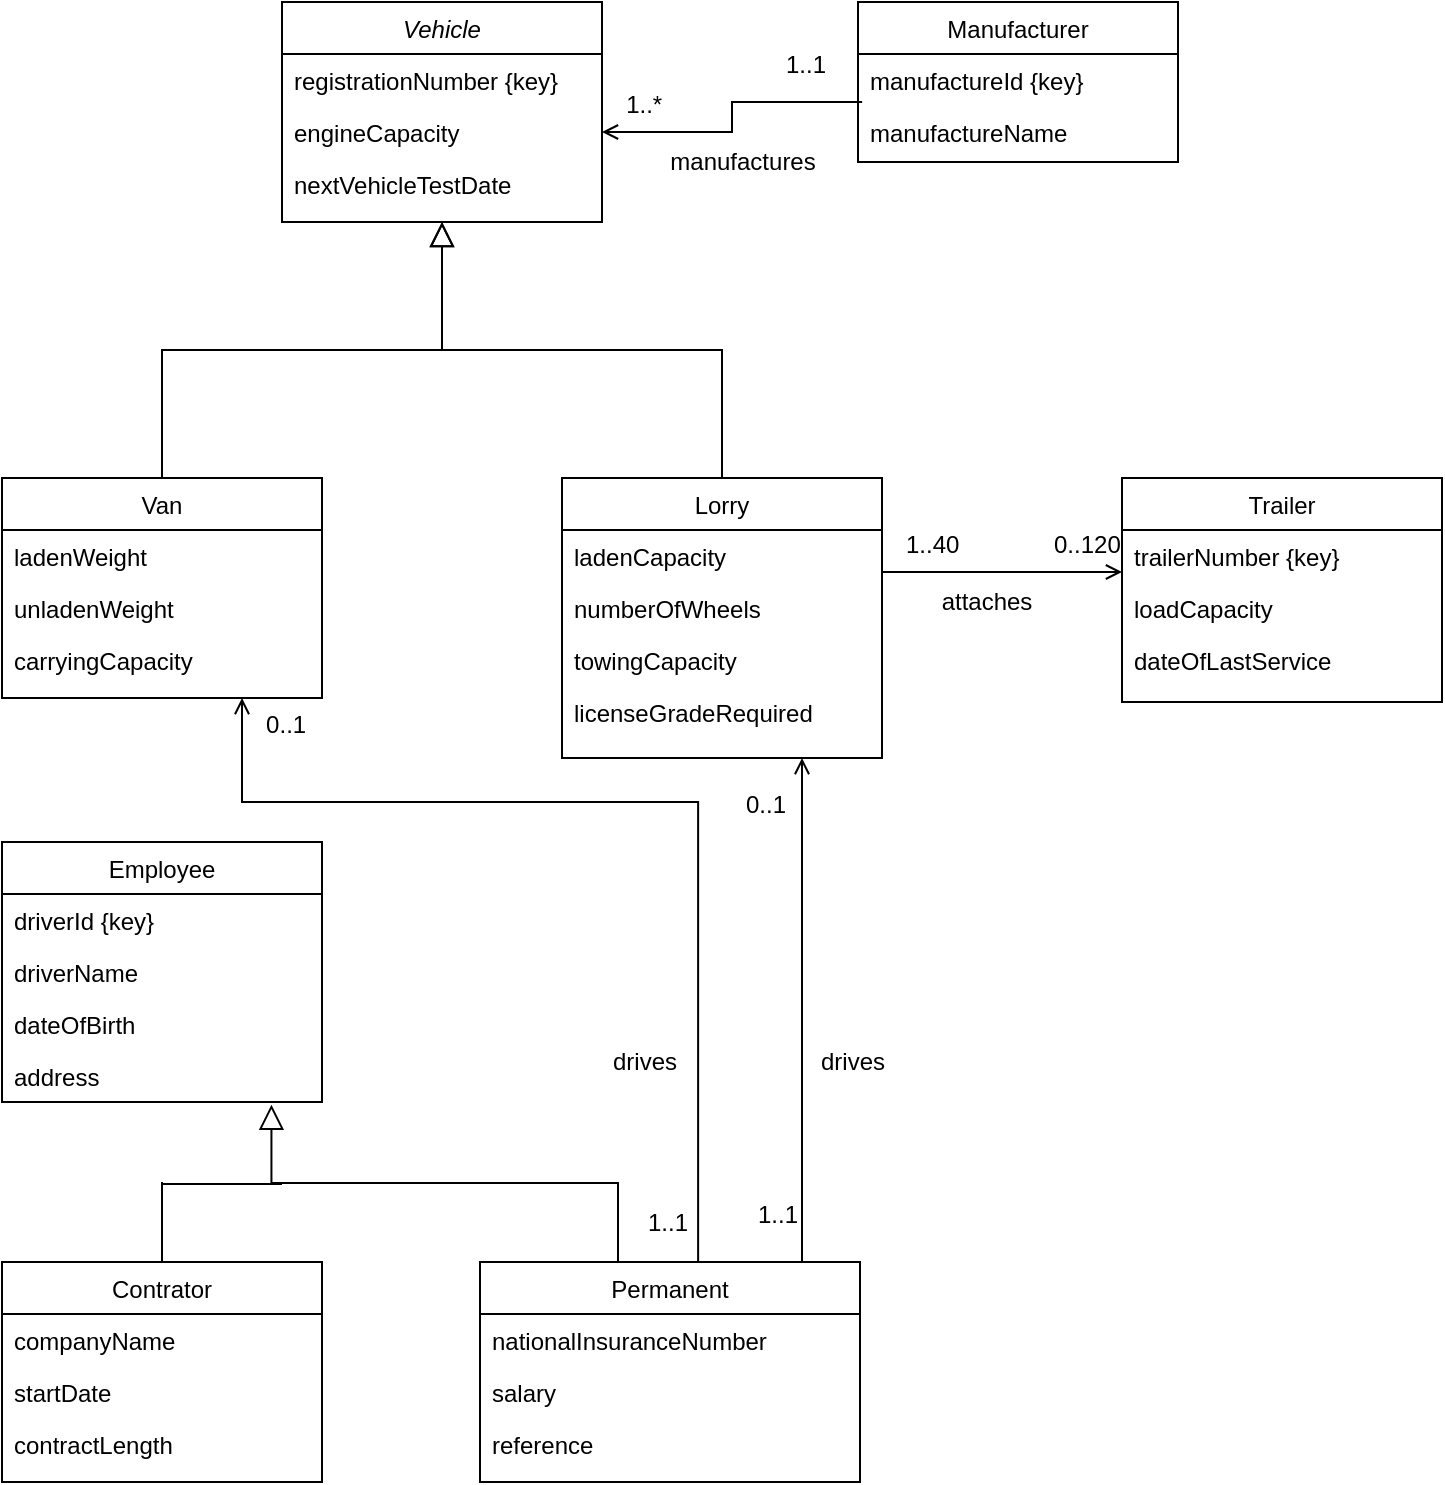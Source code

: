 <mxfile version="14.8.6" type="github"><diagram id="C5RBs43oDa-KdzZeNtuy" name="Page-1"><mxGraphModel dx="1240" dy="683" grid="1" gridSize="10" guides="1" tooltips="1" connect="1" arrows="1" fold="1" page="1" pageScale="1" pageWidth="827" pageHeight="1169" math="0" shadow="0"><root><mxCell id="WIyWlLk6GJQsqaUBKTNV-0"/><mxCell id="WIyWlLk6GJQsqaUBKTNV-1" parent="WIyWlLk6GJQsqaUBKTNV-0"/><mxCell id="zkfFHV4jXpPFQw0GAbJ--0" value="Vehicle" style="swimlane;fontStyle=2;align=center;verticalAlign=top;childLayout=stackLayout;horizontal=1;startSize=26;horizontalStack=0;resizeParent=1;resizeLast=0;collapsible=1;marginBottom=0;rounded=0;shadow=0;strokeWidth=1;" parent="WIyWlLk6GJQsqaUBKTNV-1" vertex="1"><mxGeometry x="220" y="120" width="160" height="110" as="geometry"><mxRectangle x="230" y="140" width="160" height="26" as="alternateBounds"/></mxGeometry></mxCell><mxCell id="zkfFHV4jXpPFQw0GAbJ--1" value="registrationNumber {key}" style="text;align=left;verticalAlign=top;spacingLeft=4;spacingRight=4;overflow=hidden;rotatable=0;points=[[0,0.5],[1,0.5]];portConstraint=eastwest;" parent="zkfFHV4jXpPFQw0GAbJ--0" vertex="1"><mxGeometry y="26" width="160" height="26" as="geometry"/></mxCell><mxCell id="zkfFHV4jXpPFQw0GAbJ--2" value="engineCapacity" style="text;align=left;verticalAlign=top;spacingLeft=4;spacingRight=4;overflow=hidden;rotatable=0;points=[[0,0.5],[1,0.5]];portConstraint=eastwest;rounded=0;shadow=0;html=0;" parent="zkfFHV4jXpPFQw0GAbJ--0" vertex="1"><mxGeometry y="52" width="160" height="26" as="geometry"/></mxCell><mxCell id="zkfFHV4jXpPFQw0GAbJ--3" value="nextVehicleTestDate" style="text;align=left;verticalAlign=top;spacingLeft=4;spacingRight=4;overflow=hidden;rotatable=0;points=[[0,0.5],[1,0.5]];portConstraint=eastwest;rounded=0;shadow=0;html=0;" parent="zkfFHV4jXpPFQw0GAbJ--0" vertex="1"><mxGeometry y="78" width="160" height="26" as="geometry"/></mxCell><mxCell id="zkfFHV4jXpPFQw0GAbJ--6" value="Van" style="swimlane;fontStyle=0;align=center;verticalAlign=top;childLayout=stackLayout;horizontal=1;startSize=26;horizontalStack=0;resizeParent=1;resizeLast=0;collapsible=1;marginBottom=0;rounded=0;shadow=0;strokeWidth=1;" parent="WIyWlLk6GJQsqaUBKTNV-1" vertex="1"><mxGeometry x="80" y="358" width="160" height="110" as="geometry"><mxRectangle x="130" y="380" width="160" height="26" as="alternateBounds"/></mxGeometry></mxCell><mxCell id="zkfFHV4jXpPFQw0GAbJ--7" value="ladenWeight" style="text;align=left;verticalAlign=top;spacingLeft=4;spacingRight=4;overflow=hidden;rotatable=0;points=[[0,0.5],[1,0.5]];portConstraint=eastwest;" parent="zkfFHV4jXpPFQw0GAbJ--6" vertex="1"><mxGeometry y="26" width="160" height="26" as="geometry"/></mxCell><mxCell id="zkfFHV4jXpPFQw0GAbJ--8" value="unladenWeight" style="text;align=left;verticalAlign=top;spacingLeft=4;spacingRight=4;overflow=hidden;rotatable=0;points=[[0,0.5],[1,0.5]];portConstraint=eastwest;rounded=0;shadow=0;html=0;" parent="zkfFHV4jXpPFQw0GAbJ--6" vertex="1"><mxGeometry y="52" width="160" height="26" as="geometry"/></mxCell><mxCell id="zkfFHV4jXpPFQw0GAbJ--11" value="carryingCapacity" style="text;align=left;verticalAlign=top;spacingLeft=4;spacingRight=4;overflow=hidden;rotatable=0;points=[[0,0.5],[1,0.5]];portConstraint=eastwest;" parent="zkfFHV4jXpPFQw0GAbJ--6" vertex="1"><mxGeometry y="78" width="160" height="26" as="geometry"/></mxCell><mxCell id="zkfFHV4jXpPFQw0GAbJ--12" value="" style="endArrow=block;endSize=10;endFill=0;shadow=0;strokeWidth=1;rounded=0;edgeStyle=elbowEdgeStyle;elbow=vertical;" parent="WIyWlLk6GJQsqaUBKTNV-1" source="zkfFHV4jXpPFQw0GAbJ--6" target="zkfFHV4jXpPFQw0GAbJ--0" edge="1"><mxGeometry width="160" relative="1" as="geometry"><mxPoint x="200" y="203" as="sourcePoint"/><mxPoint x="200" y="203" as="targetPoint"/></mxGeometry></mxCell><mxCell id="zkfFHV4jXpPFQw0GAbJ--13" value="Lorry" style="swimlane;fontStyle=0;align=center;verticalAlign=top;childLayout=stackLayout;horizontal=1;startSize=26;horizontalStack=0;resizeParent=1;resizeLast=0;collapsible=1;marginBottom=0;rounded=0;shadow=0;strokeWidth=1;" parent="WIyWlLk6GJQsqaUBKTNV-1" vertex="1"><mxGeometry x="360" y="358" width="160" height="140" as="geometry"><mxRectangle x="340" y="380" width="170" height="26" as="alternateBounds"/></mxGeometry></mxCell><mxCell id="zkfFHV4jXpPFQw0GAbJ--14" value="ladenCapacity" style="text;align=left;verticalAlign=top;spacingLeft=4;spacingRight=4;overflow=hidden;rotatable=0;points=[[0,0.5],[1,0.5]];portConstraint=eastwest;" parent="zkfFHV4jXpPFQw0GAbJ--13" vertex="1"><mxGeometry y="26" width="160" height="26" as="geometry"/></mxCell><mxCell id="ge8qrATMFg-b8TLtEj4g-3" value="numberOfWheels" style="text;align=left;verticalAlign=top;spacingLeft=4;spacingRight=4;overflow=hidden;rotatable=0;points=[[0,0.5],[1,0.5]];portConstraint=eastwest;" vertex="1" parent="zkfFHV4jXpPFQw0GAbJ--13"><mxGeometry y="52" width="160" height="26" as="geometry"/></mxCell><mxCell id="ge8qrATMFg-b8TLtEj4g-5" value="towingCapacity" style="text;align=left;verticalAlign=top;spacingLeft=4;spacingRight=4;overflow=hidden;rotatable=0;points=[[0,0.5],[1,0.5]];portConstraint=eastwest;" vertex="1" parent="zkfFHV4jXpPFQw0GAbJ--13"><mxGeometry y="78" width="160" height="26" as="geometry"/></mxCell><mxCell id="ge8qrATMFg-b8TLtEj4g-4" value="licenseGradeRequired" style="text;align=left;verticalAlign=top;spacingLeft=4;spacingRight=4;overflow=hidden;rotatable=0;points=[[0,0.5],[1,0.5]];portConstraint=eastwest;" vertex="1" parent="zkfFHV4jXpPFQw0GAbJ--13"><mxGeometry y="104" width="160" height="26" as="geometry"/></mxCell><mxCell id="zkfFHV4jXpPFQw0GAbJ--16" value="" style="endArrow=block;endSize=10;endFill=0;shadow=0;strokeWidth=1;rounded=0;edgeStyle=elbowEdgeStyle;elbow=vertical;" parent="WIyWlLk6GJQsqaUBKTNV-1" source="zkfFHV4jXpPFQw0GAbJ--13" target="zkfFHV4jXpPFQw0GAbJ--0" edge="1"><mxGeometry width="160" relative="1" as="geometry"><mxPoint x="210" y="373" as="sourcePoint"/><mxPoint x="310" y="271" as="targetPoint"/></mxGeometry></mxCell><mxCell id="zkfFHV4jXpPFQw0GAbJ--17" value="Manufacturer" style="swimlane;fontStyle=0;align=center;verticalAlign=top;childLayout=stackLayout;horizontal=1;startSize=26;horizontalStack=0;resizeParent=1;resizeLast=0;collapsible=1;marginBottom=0;rounded=0;shadow=0;strokeWidth=1;" parent="WIyWlLk6GJQsqaUBKTNV-1" vertex="1"><mxGeometry x="508" y="120" width="160" height="80" as="geometry"><mxRectangle x="550" y="140" width="160" height="26" as="alternateBounds"/></mxGeometry></mxCell><mxCell id="zkfFHV4jXpPFQw0GAbJ--22" value="manufactureId {key}" style="text;align=left;verticalAlign=top;spacingLeft=4;spacingRight=4;overflow=hidden;rotatable=0;points=[[0,0.5],[1,0.5]];portConstraint=eastwest;rounded=0;shadow=0;html=0;" parent="zkfFHV4jXpPFQw0GAbJ--17" vertex="1"><mxGeometry y="26" width="160" height="26" as="geometry"/></mxCell><mxCell id="zkfFHV4jXpPFQw0GAbJ--18" value="manufactureName" style="text;align=left;verticalAlign=top;spacingLeft=4;spacingRight=4;overflow=hidden;rotatable=0;points=[[0,0.5],[1,0.5]];portConstraint=eastwest;" parent="zkfFHV4jXpPFQw0GAbJ--17" vertex="1"><mxGeometry y="52" width="160" height="26" as="geometry"/></mxCell><mxCell id="zkfFHV4jXpPFQw0GAbJ--26" value="" style="endArrow=open;shadow=0;strokeWidth=1;rounded=0;endFill=1;edgeStyle=elbowEdgeStyle;elbow=vertical;exitX=0.013;exitY=0.923;exitDx=0;exitDy=0;exitPerimeter=0;entryX=1;entryY=0.5;entryDx=0;entryDy=0;" parent="WIyWlLk6GJQsqaUBKTNV-1" source="zkfFHV4jXpPFQw0GAbJ--22" target="zkfFHV4jXpPFQw0GAbJ--2" edge="1"><mxGeometry x="0.5" y="41" relative="1" as="geometry"><mxPoint x="490" y="200" as="sourcePoint"/><mxPoint x="400" y="200" as="targetPoint"/><mxPoint x="-40" y="32" as="offset"/></mxGeometry></mxCell><mxCell id="zkfFHV4jXpPFQw0GAbJ--27" value="1..*" style="resizable=0;align=left;verticalAlign=bottom;labelBackgroundColor=none;fontSize=12;" parent="zkfFHV4jXpPFQw0GAbJ--26" connectable="0" vertex="1"><mxGeometry x="-1" relative="1" as="geometry"><mxPoint x="-120" y="10" as="offset"/></mxGeometry></mxCell><mxCell id="zkfFHV4jXpPFQw0GAbJ--29" value="manufactures" style="text;html=1;resizable=0;points=[];;align=center;verticalAlign=middle;labelBackgroundColor=none;rounded=0;shadow=0;strokeWidth=1;fontSize=12;" parent="zkfFHV4jXpPFQw0GAbJ--26" vertex="1" connectable="0"><mxGeometry x="0.5" y="49" relative="1" as="geometry"><mxPoint x="34" y="-34" as="offset"/></mxGeometry></mxCell><mxCell id="ge8qrATMFg-b8TLtEj4g-12" value="Trailer" style="swimlane;fontStyle=0;align=center;verticalAlign=top;childLayout=stackLayout;horizontal=1;startSize=26;horizontalStack=0;resizeParent=1;resizeLast=0;collapsible=1;marginBottom=0;rounded=0;shadow=0;strokeWidth=1;" vertex="1" parent="WIyWlLk6GJQsqaUBKTNV-1"><mxGeometry x="640" y="358" width="160" height="112" as="geometry"><mxRectangle x="340" y="380" width="170" height="26" as="alternateBounds"/></mxGeometry></mxCell><mxCell id="ge8qrATMFg-b8TLtEj4g-13" value="trailerNumber {key}" style="text;align=left;verticalAlign=top;spacingLeft=4;spacingRight=4;overflow=hidden;rotatable=0;points=[[0,0.5],[1,0.5]];portConstraint=eastwest;" vertex="1" parent="ge8qrATMFg-b8TLtEj4g-12"><mxGeometry y="26" width="160" height="26" as="geometry"/></mxCell><mxCell id="ge8qrATMFg-b8TLtEj4g-14" value="loadCapacity" style="text;align=left;verticalAlign=top;spacingLeft=4;spacingRight=4;overflow=hidden;rotatable=0;points=[[0,0.5],[1,0.5]];portConstraint=eastwest;" vertex="1" parent="ge8qrATMFg-b8TLtEj4g-12"><mxGeometry y="52" width="160" height="26" as="geometry"/></mxCell><mxCell id="ge8qrATMFg-b8TLtEj4g-15" value="dateOfLastService" style="text;align=left;verticalAlign=top;spacingLeft=4;spacingRight=4;overflow=hidden;rotatable=0;points=[[0,0.5],[1,0.5]];portConstraint=eastwest;" vertex="1" parent="ge8qrATMFg-b8TLtEj4g-12"><mxGeometry y="78" width="160" height="22" as="geometry"/></mxCell><mxCell id="ge8qrATMFg-b8TLtEj4g-18" value="Employee" style="swimlane;fontStyle=0;align=center;verticalAlign=top;childLayout=stackLayout;horizontal=1;startSize=26;horizontalStack=0;resizeParent=1;resizeLast=0;collapsible=1;marginBottom=0;rounded=0;shadow=0;strokeWidth=1;" vertex="1" parent="WIyWlLk6GJQsqaUBKTNV-1"><mxGeometry x="80" y="540" width="160" height="130" as="geometry"><mxRectangle x="130" y="380" width="160" height="26" as="alternateBounds"/></mxGeometry></mxCell><mxCell id="ge8qrATMFg-b8TLtEj4g-30" value="driverId {key}" style="text;align=left;verticalAlign=top;spacingLeft=4;spacingRight=4;overflow=hidden;rotatable=0;points=[[0,0.5],[1,0.5]];portConstraint=eastwest;" vertex="1" parent="ge8qrATMFg-b8TLtEj4g-18"><mxGeometry y="26" width="160" height="26" as="geometry"/></mxCell><mxCell id="ge8qrATMFg-b8TLtEj4g-19" value="driverName" style="text;align=left;verticalAlign=top;spacingLeft=4;spacingRight=4;overflow=hidden;rotatable=0;points=[[0,0.5],[1,0.5]];portConstraint=eastwest;" vertex="1" parent="ge8qrATMFg-b8TLtEj4g-18"><mxGeometry y="52" width="160" height="26" as="geometry"/></mxCell><mxCell id="ge8qrATMFg-b8TLtEj4g-20" value="dateOfBirth" style="text;align=left;verticalAlign=top;spacingLeft=4;spacingRight=4;overflow=hidden;rotatable=0;points=[[0,0.5],[1,0.5]];portConstraint=eastwest;rounded=0;shadow=0;html=0;" vertex="1" parent="ge8qrATMFg-b8TLtEj4g-18"><mxGeometry y="78" width="160" height="26" as="geometry"/></mxCell><mxCell id="ge8qrATMFg-b8TLtEj4g-21" value="address" style="text;align=left;verticalAlign=top;spacingLeft=4;spacingRight=4;overflow=hidden;rotatable=0;points=[[0,0.5],[1,0.5]];portConstraint=eastwest;" vertex="1" parent="ge8qrATMFg-b8TLtEj4g-18"><mxGeometry y="104" width="160" height="26" as="geometry"/></mxCell><mxCell id="ge8qrATMFg-b8TLtEj4g-22" value="Contrator" style="swimlane;fontStyle=0;align=center;verticalAlign=top;childLayout=stackLayout;horizontal=1;startSize=26;horizontalStack=0;resizeParent=1;resizeLast=0;collapsible=1;marginBottom=0;rounded=0;shadow=0;strokeWidth=1;" vertex="1" parent="WIyWlLk6GJQsqaUBKTNV-1"><mxGeometry x="80" y="750" width="160" height="110" as="geometry"><mxRectangle x="130" y="380" width="160" height="26" as="alternateBounds"/></mxGeometry></mxCell><mxCell id="ge8qrATMFg-b8TLtEj4g-23" value="companyName" style="text;align=left;verticalAlign=top;spacingLeft=4;spacingRight=4;overflow=hidden;rotatable=0;points=[[0,0.5],[1,0.5]];portConstraint=eastwest;" vertex="1" parent="ge8qrATMFg-b8TLtEj4g-22"><mxGeometry y="26" width="160" height="26" as="geometry"/></mxCell><mxCell id="ge8qrATMFg-b8TLtEj4g-24" value="startDate" style="text;align=left;verticalAlign=top;spacingLeft=4;spacingRight=4;overflow=hidden;rotatable=0;points=[[0,0.5],[1,0.5]];portConstraint=eastwest;rounded=0;shadow=0;html=0;" vertex="1" parent="ge8qrATMFg-b8TLtEj4g-22"><mxGeometry y="52" width="160" height="26" as="geometry"/></mxCell><mxCell id="ge8qrATMFg-b8TLtEj4g-25" value="contractLength" style="text;align=left;verticalAlign=top;spacingLeft=4;spacingRight=4;overflow=hidden;rotatable=0;points=[[0,0.5],[1,0.5]];portConstraint=eastwest;" vertex="1" parent="ge8qrATMFg-b8TLtEj4g-22"><mxGeometry y="78" width="160" height="26" as="geometry"/></mxCell><mxCell id="ge8qrATMFg-b8TLtEj4g-26" value="Permanent" style="swimlane;fontStyle=0;align=center;verticalAlign=top;childLayout=stackLayout;horizontal=1;startSize=26;horizontalStack=0;resizeParent=1;resizeLast=0;collapsible=1;marginBottom=0;rounded=0;shadow=0;strokeWidth=1;" vertex="1" parent="WIyWlLk6GJQsqaUBKTNV-1"><mxGeometry x="319" y="750" width="190" height="110" as="geometry"><mxRectangle x="130" y="380" width="160" height="26" as="alternateBounds"/></mxGeometry></mxCell><mxCell id="ge8qrATMFg-b8TLtEj4g-27" value="nationalInsuranceNumber " style="text;align=left;verticalAlign=top;spacingLeft=4;spacingRight=4;overflow=hidden;rotatable=0;points=[[0,0.5],[1,0.5]];portConstraint=eastwest;" vertex="1" parent="ge8qrATMFg-b8TLtEj4g-26"><mxGeometry y="26" width="190" height="26" as="geometry"/></mxCell><mxCell id="ge8qrATMFg-b8TLtEj4g-28" value="salary" style="text;align=left;verticalAlign=top;spacingLeft=4;spacingRight=4;overflow=hidden;rotatable=0;points=[[0,0.5],[1,0.5]];portConstraint=eastwest;rounded=0;shadow=0;html=0;" vertex="1" parent="ge8qrATMFg-b8TLtEj4g-26"><mxGeometry y="52" width="190" height="26" as="geometry"/></mxCell><mxCell id="ge8qrATMFg-b8TLtEj4g-29" value="reference" style="text;align=left;verticalAlign=top;spacingLeft=4;spacingRight=4;overflow=hidden;rotatable=0;points=[[0,0.5],[1,0.5]];portConstraint=eastwest;" vertex="1" parent="ge8qrATMFg-b8TLtEj4g-26"><mxGeometry y="78" width="190" height="26" as="geometry"/></mxCell><mxCell id="ge8qrATMFg-b8TLtEj4g-32" value="" style="endArrow=block;endSize=10;endFill=0;shadow=0;strokeWidth=1;rounded=0;edgeStyle=elbowEdgeStyle;elbow=vertical;entryX=0.842;entryY=1.051;entryDx=0;entryDy=0;entryPerimeter=0;" edge="1" parent="WIyWlLk6GJQsqaUBKTNV-1" target="ge8qrATMFg-b8TLtEj4g-21"><mxGeometry width="160" relative="1" as="geometry"><mxPoint x="388" y="750" as="sourcePoint"/><mxPoint x="215" y="680" as="targetPoint"/></mxGeometry></mxCell><mxCell id="ge8qrATMFg-b8TLtEj4g-34" value="" style="endArrow=none;html=1;exitX=0.5;exitY=0;exitDx=0;exitDy=0;" edge="1" parent="WIyWlLk6GJQsqaUBKTNV-1" source="ge8qrATMFg-b8TLtEj4g-22"><mxGeometry width="50" height="50" relative="1" as="geometry"><mxPoint x="140" y="710" as="sourcePoint"/><mxPoint x="160" y="710" as="targetPoint"/></mxGeometry></mxCell><mxCell id="ge8qrATMFg-b8TLtEj4g-38" value="" style="endArrow=open;shadow=0;strokeWidth=1;rounded=0;endFill=1;edgeStyle=elbowEdgeStyle;elbow=vertical;entryX=0.75;entryY=1;entryDx=0;entryDy=0;" edge="1" parent="WIyWlLk6GJQsqaUBKTNV-1" target="zkfFHV4jXpPFQw0GAbJ--13"><mxGeometry x="0.5" y="41" relative="1" as="geometry"><mxPoint x="480" y="690" as="sourcePoint"/><mxPoint x="550" y="730" as="targetPoint"/><mxPoint x="-40" y="32" as="offset"/><Array as="points"><mxPoint x="480" y="750"/><mxPoint x="558" y="670"/><mxPoint x="538" y="640"/></Array></mxGeometry></mxCell><mxCell id="ge8qrATMFg-b8TLtEj4g-39" value="0..1" style="resizable=0;align=left;verticalAlign=bottom;labelBackgroundColor=none;fontSize=12;" connectable="0" vertex="1" parent="ge8qrATMFg-b8TLtEj4g-38"><mxGeometry x="-1" relative="1" as="geometry"><mxPoint x="-30" y="-160" as="offset"/></mxGeometry></mxCell><mxCell id="ge8qrATMFg-b8TLtEj4g-42" value="" style="endArrow=open;shadow=0;strokeWidth=1;rounded=0;endFill=1;edgeStyle=elbowEdgeStyle;elbow=vertical;entryX=0.75;entryY=1;entryDx=0;entryDy=0;exitX=0.574;exitY=0;exitDx=0;exitDy=0;exitPerimeter=0;" edge="1" parent="WIyWlLk6GJQsqaUBKTNV-1" source="ge8qrATMFg-b8TLtEj4g-26" target="zkfFHV4jXpPFQw0GAbJ--6"><mxGeometry x="0.5" y="41" relative="1" as="geometry"><mxPoint x="430" y="740" as="sourcePoint"/><mxPoint x="330" y="580" as="targetPoint"/><mxPoint x="-40" y="32" as="offset"/><Array as="points"><mxPoint x="260" y="520"/><mxPoint x="340" y="530"/><mxPoint x="280" y="510"/></Array></mxGeometry></mxCell><mxCell id="ge8qrATMFg-b8TLtEj4g-43" value="0..1" style="resizable=0;align=left;verticalAlign=bottom;labelBackgroundColor=none;fontSize=12;" connectable="0" vertex="1" parent="ge8qrATMFg-b8TLtEj4g-42"><mxGeometry x="-1" relative="1" as="geometry"><mxPoint x="-218" y="-260" as="offset"/></mxGeometry></mxCell><mxCell id="ge8qrATMFg-b8TLtEj4g-45" value="drives" style="text;html=1;resizable=0;points=[];;align=center;verticalAlign=middle;labelBackgroundColor=none;rounded=0;shadow=0;strokeWidth=1;fontSize=12;" vertex="1" connectable="0" parent="ge8qrATMFg-b8TLtEj4g-42"><mxGeometry x="0.5" y="49" relative="1" as="geometry"><mxPoint x="125" y="81" as="offset"/></mxGeometry></mxCell><mxCell id="ge8qrATMFg-b8TLtEj4g-46" value="" style="endArrow=none;html=1;" edge="1" parent="WIyWlLk6GJQsqaUBKTNV-1"><mxGeometry width="50" height="50" relative="1" as="geometry"><mxPoint x="220" y="711" as="sourcePoint"/><mxPoint x="160" y="711" as="targetPoint"/></mxGeometry></mxCell><mxCell id="ge8qrATMFg-b8TLtEj4g-47" value="" style="endArrow=open;shadow=0;strokeWidth=1;rounded=0;endFill=1;edgeStyle=elbowEdgeStyle;elbow=vertical;entryX=0;entryY=0.795;entryDx=0;entryDy=0;entryPerimeter=0;" edge="1" parent="WIyWlLk6GJQsqaUBKTNV-1" target="ge8qrATMFg-b8TLtEj4g-13"><mxGeometry x="0.5" y="41" relative="1" as="geometry"><mxPoint x="520" y="405" as="sourcePoint"/><mxPoint x="640" y="390" as="targetPoint"/><mxPoint x="-40" y="32" as="offset"/></mxGeometry></mxCell><mxCell id="ge8qrATMFg-b8TLtEj4g-48" value="0..120" style="resizable=0;align=left;verticalAlign=bottom;labelBackgroundColor=none;fontSize=12;" connectable="0" vertex="1" parent="ge8qrATMFg-b8TLtEj4g-47"><mxGeometry x="-1" relative="1" as="geometry"><mxPoint x="84" y="-5" as="offset"/></mxGeometry></mxCell><mxCell id="ge8qrATMFg-b8TLtEj4g-50" value="attaches" style="text;html=1;resizable=0;points=[];;align=center;verticalAlign=middle;labelBackgroundColor=none;rounded=0;shadow=0;strokeWidth=1;fontSize=12;" vertex="1" connectable="0" parent="ge8qrATMFg-b8TLtEj4g-47"><mxGeometry x="0.5" y="49" relative="1" as="geometry"><mxPoint x="-38" y="64" as="offset"/></mxGeometry></mxCell><mxCell id="ge8qrATMFg-b8TLtEj4g-56" value="1..1" style="resizable=0;align=left;verticalAlign=bottom;labelBackgroundColor=none;fontSize=12;" connectable="0" vertex="1" parent="WIyWlLk6GJQsqaUBKTNV-1"><mxGeometry x="410.0" y="740" as="geometry"><mxPoint x="-9" y="-1" as="offset"/></mxGeometry></mxCell><mxCell id="ge8qrATMFg-b8TLtEj4g-57" value="1..1" style="resizable=0;align=left;verticalAlign=bottom;labelBackgroundColor=none;fontSize=12;" connectable="0" vertex="1" parent="WIyWlLk6GJQsqaUBKTNV-1"><mxGeometry x="410.0" y="750" as="geometry"><mxPoint x="46" y="-15" as="offset"/></mxGeometry></mxCell><mxCell id="ge8qrATMFg-b8TLtEj4g-58" value="1..40" style="resizable=0;align=left;verticalAlign=bottom;labelBackgroundColor=none;fontSize=12;" connectable="0" vertex="1" parent="WIyWlLk6GJQsqaUBKTNV-1"><mxGeometry x="530.0" y="400.0" as="geometry"/></mxCell><mxCell id="ge8qrATMFg-b8TLtEj4g-59" value="1..1" style="resizable=0;align=left;verticalAlign=bottom;labelBackgroundColor=none;fontSize=12;" connectable="0" vertex="1" parent="WIyWlLk6GJQsqaUBKTNV-1"><mxGeometry x="470.0" y="160.0" as="geometry"/></mxCell><mxCell id="ge8qrATMFg-b8TLtEj4g-60" value="drives" style="text;html=1;resizable=0;points=[];;align=center;verticalAlign=middle;labelBackgroundColor=none;rounded=0;shadow=0;strokeWidth=1;fontSize=12;" vertex="1" connectable="0" parent="WIyWlLk6GJQsqaUBKTNV-1"><mxGeometry x="410.0" y="650" as="geometry"><mxPoint x="95" as="offset"/></mxGeometry></mxCell></root></mxGraphModel></diagram></mxfile>